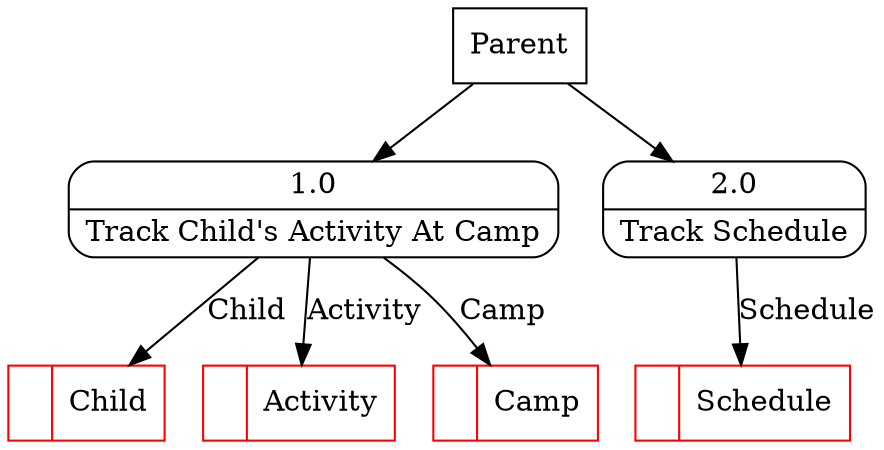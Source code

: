 digraph dfd2{ 
node[shape=record]
200 [label="<f0>  |<f1> Child " color=red];
201 [label="<f0>  |<f1> Schedule " color=red];
202 [label="<f0>  |<f1> Activity " color=red];
203 [label="<f0>  |<f1> Camp " color=red];
204 [label="Parent" shape=box];
205 [label="{<f0> 1.0|<f1> Track Child's Activity At Camp }" shape=Mrecord];
206 [label="{<f0> 2.0|<f1> Track Schedule }" shape=Mrecord];
204 -> 205
204 -> 206
205 -> 202 [label="Activity"]
205 -> 203 [label="Camp"]
206 -> 201 [label="Schedule"]
205 -> 200 [label="Child"]
}